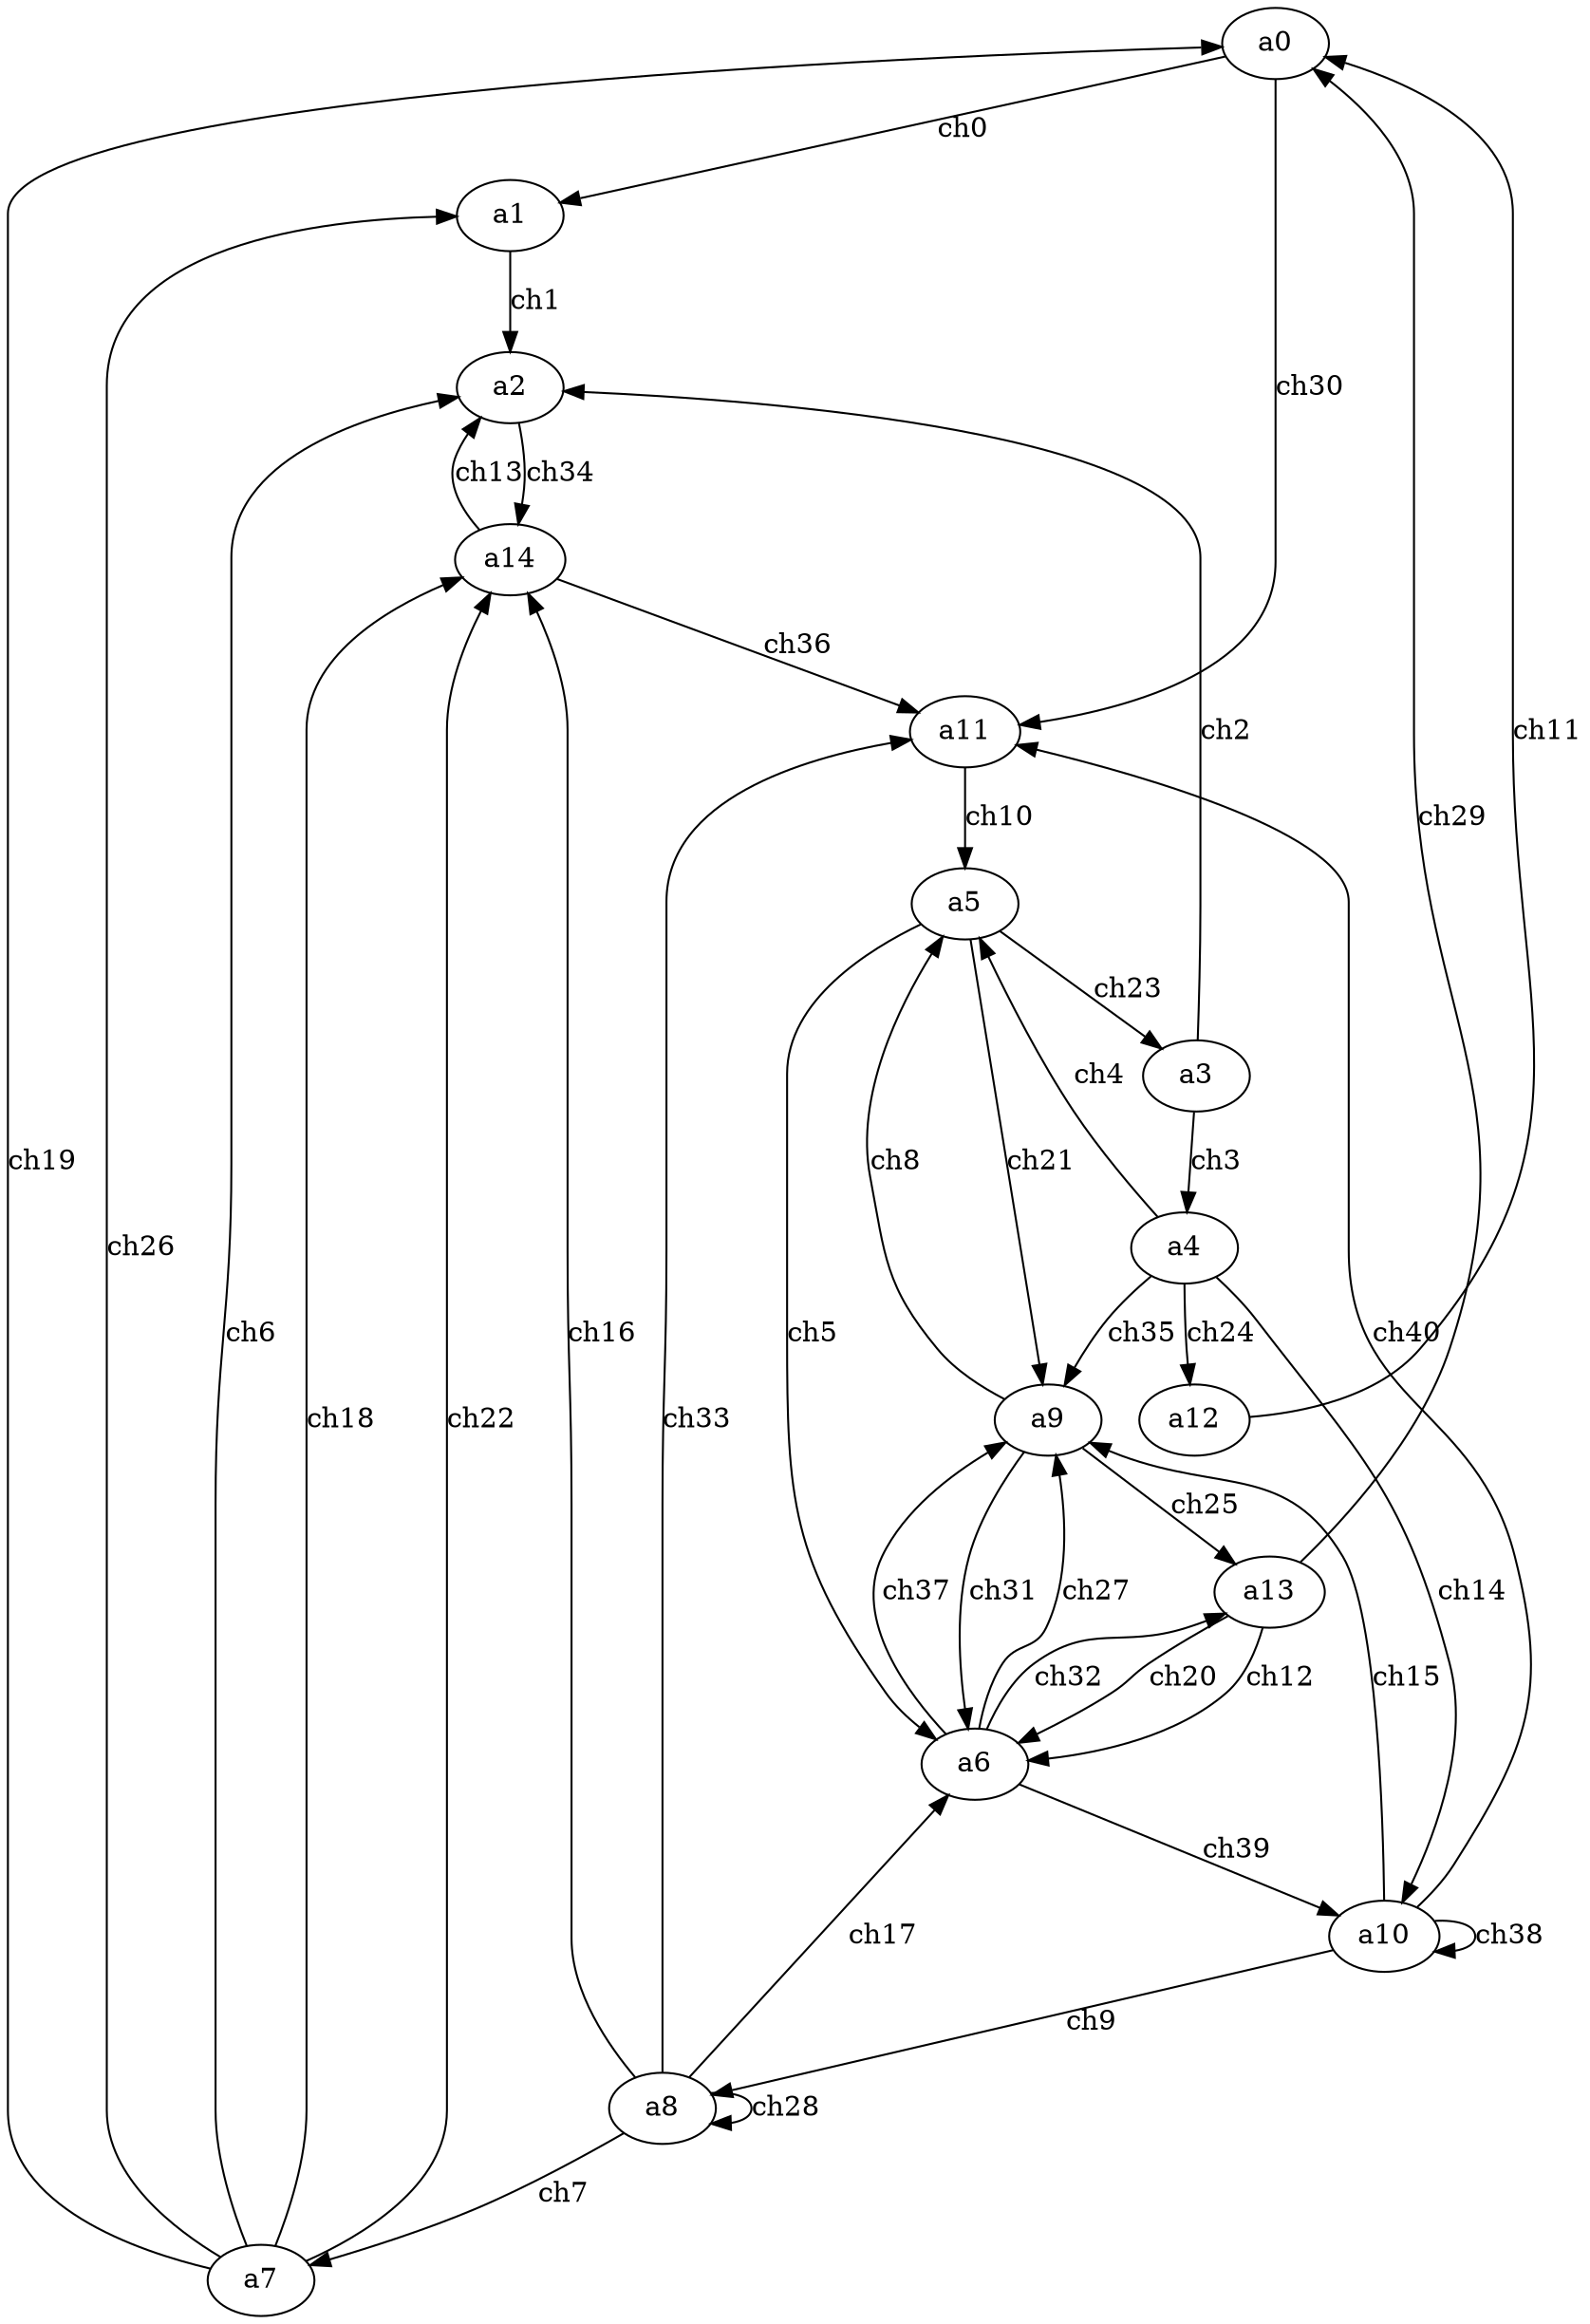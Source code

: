 digraph G {
process_a0 [label=a0];
process_a1 [label=a1];
process_a2 [label=a2];
process_a3 [label=a3];
process_a4 [label=a4];
process_a5 [label=a5];
process_a6 [label=a6];
process_a7 [label=a7];
process_a8 [label=a8];
process_a9 [label=a9];
process_a10 [label=a10];
process_a11 [label=a11];
process_a12 [label=a12];
process_a13 [label=a13];
process_a14 [label=a14];
process_a0 -> process_a1  [label=ch0];
process_a1 -> process_a2  [label=ch1];
process_a3 -> process_a2  [label=ch2];
process_a3 -> process_a4  [label=ch3];
process_a4 -> process_a5  [label=ch4];
process_a5 -> process_a6  [label=ch5];
process_a7 -> process_a2  [label=ch6];
process_a8 -> process_a7  [label=ch7];
process_a9 -> process_a5  [label=ch8];
process_a10 -> process_a8  [label=ch9];
process_a11 -> process_a5  [label=ch10];
process_a12 -> process_a0  [label=ch11];
process_a13 -> process_a6  [label=ch12];
process_a14 -> process_a2  [label=ch13];
process_a4 -> process_a10  [label=ch14];
process_a10 -> process_a9  [label=ch15];
process_a8 -> process_a14  [label=ch16];
process_a8 -> process_a6  [label=ch17];
process_a7 -> process_a14  [label=ch18];
process_a7 -> process_a0  [label=ch19];
process_a13 -> process_a6  [label=ch20];
process_a5 -> process_a9  [label=ch21];
process_a7 -> process_a14  [label=ch22];
process_a5 -> process_a3  [label=ch23];
process_a4 -> process_a12  [label=ch24];
process_a9 -> process_a13  [label=ch25];
process_a7 -> process_a1  [label=ch26];
process_a6 -> process_a9  [label=ch27];
process_a8 -> process_a8  [label=ch28];
process_a13 -> process_a0  [label=ch29];
process_a0 -> process_a11  [label=ch30];
process_a9 -> process_a6  [label=ch31];
process_a6 -> process_a13  [label=ch32];
process_a8 -> process_a11  [label=ch33];
process_a2 -> process_a14  [label=ch34];
process_a4 -> process_a9  [label=ch35];
process_a14 -> process_a11  [label=ch36];
process_a6 -> process_a9  [label=ch37];
process_a10 -> process_a10  [label=ch38];
process_a6 -> process_a10  [label=ch39];
process_a10 -> process_a11  [label=ch40];
}
